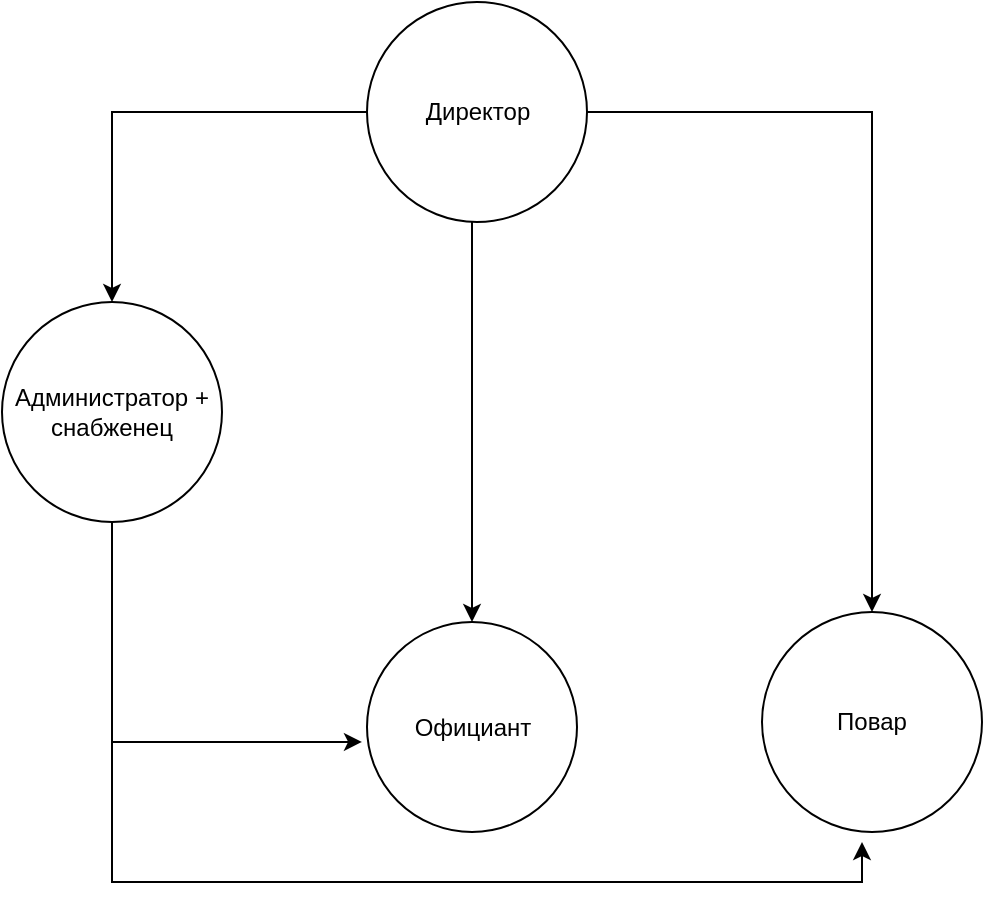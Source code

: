 <mxfile version="14.1.9" type="github">
  <diagram id="CeK4o-WmLbCxyW_Ml8Bi" name="Page-1">
    <mxGraphModel dx="1422" dy="762" grid="1" gridSize="10" guides="1" tooltips="1" connect="1" arrows="1" fold="1" page="1" pageScale="1" pageWidth="827" pageHeight="1169" math="0" shadow="0">
      <root>
        <mxCell id="0" />
        <mxCell id="1" parent="0" />
        <mxCell id="bqvxiBJoXm3tXVTY_55V-7" style="edgeStyle=orthogonalEdgeStyle;rounded=0;orthogonalLoop=1;jettySize=auto;html=1;entryX=0.5;entryY=0;entryDx=0;entryDy=0;" edge="1" parent="1" source="bqvxiBJoXm3tXVTY_55V-1" target="bqvxiBJoXm3tXVTY_55V-4">
          <mxGeometry relative="1" as="geometry" />
        </mxCell>
        <mxCell id="bqvxiBJoXm3tXVTY_55V-9" style="edgeStyle=orthogonalEdgeStyle;rounded=0;orthogonalLoop=1;jettySize=auto;html=1;" edge="1" parent="1" source="bqvxiBJoXm3tXVTY_55V-1" target="bqvxiBJoXm3tXVTY_55V-3">
          <mxGeometry relative="1" as="geometry">
            <Array as="points">
              <mxPoint x="335" y="190" />
              <mxPoint x="335" y="190" />
            </Array>
          </mxGeometry>
        </mxCell>
        <mxCell id="bqvxiBJoXm3tXVTY_55V-14" style="edgeStyle=orthogonalEdgeStyle;rounded=0;orthogonalLoop=1;jettySize=auto;html=1;entryX=0.5;entryY=0;entryDx=0;entryDy=0;" edge="1" parent="1" source="bqvxiBJoXm3tXVTY_55V-1" target="bqvxiBJoXm3tXVTY_55V-2">
          <mxGeometry relative="1" as="geometry" />
        </mxCell>
        <mxCell id="bqvxiBJoXm3tXVTY_55V-1" value="Директор" style="ellipse;whiteSpace=wrap;html=1;aspect=fixed;" vertex="1" parent="1">
          <mxGeometry x="282.5" y="10" width="110" height="110" as="geometry" />
        </mxCell>
        <mxCell id="bqvxiBJoXm3tXVTY_55V-2" value="Повар" style="ellipse;whiteSpace=wrap;html=1;aspect=fixed;" vertex="1" parent="1">
          <mxGeometry x="480" y="315" width="110" height="110" as="geometry" />
        </mxCell>
        <mxCell id="bqvxiBJoXm3tXVTY_55V-3" value="Официант" style="ellipse;whiteSpace=wrap;html=1;aspect=fixed;" vertex="1" parent="1">
          <mxGeometry x="282.5" y="320" width="105" height="105" as="geometry" />
        </mxCell>
        <mxCell id="bqvxiBJoXm3tXVTY_55V-16" style="edgeStyle=orthogonalEdgeStyle;rounded=0;orthogonalLoop=1;jettySize=auto;html=1;entryX=-0.024;entryY=0.571;entryDx=0;entryDy=0;entryPerimeter=0;" edge="1" parent="1" source="bqvxiBJoXm3tXVTY_55V-4" target="bqvxiBJoXm3tXVTY_55V-3">
          <mxGeometry relative="1" as="geometry">
            <Array as="points">
              <mxPoint x="155" y="380" />
            </Array>
          </mxGeometry>
        </mxCell>
        <mxCell id="bqvxiBJoXm3tXVTY_55V-17" style="edgeStyle=orthogonalEdgeStyle;rounded=0;orthogonalLoop=1;jettySize=auto;html=1;" edge="1" parent="1" source="bqvxiBJoXm3tXVTY_55V-4">
          <mxGeometry relative="1" as="geometry">
            <mxPoint x="530" y="430" as="targetPoint" />
            <Array as="points">
              <mxPoint x="155" y="450" />
              <mxPoint x="530" y="450" />
            </Array>
          </mxGeometry>
        </mxCell>
        <mxCell id="bqvxiBJoXm3tXVTY_55V-4" value="Администратор + снабженец" style="ellipse;whiteSpace=wrap;html=1;aspect=fixed;" vertex="1" parent="1">
          <mxGeometry x="100" y="160" width="110" height="110" as="geometry" />
        </mxCell>
      </root>
    </mxGraphModel>
  </diagram>
</mxfile>
